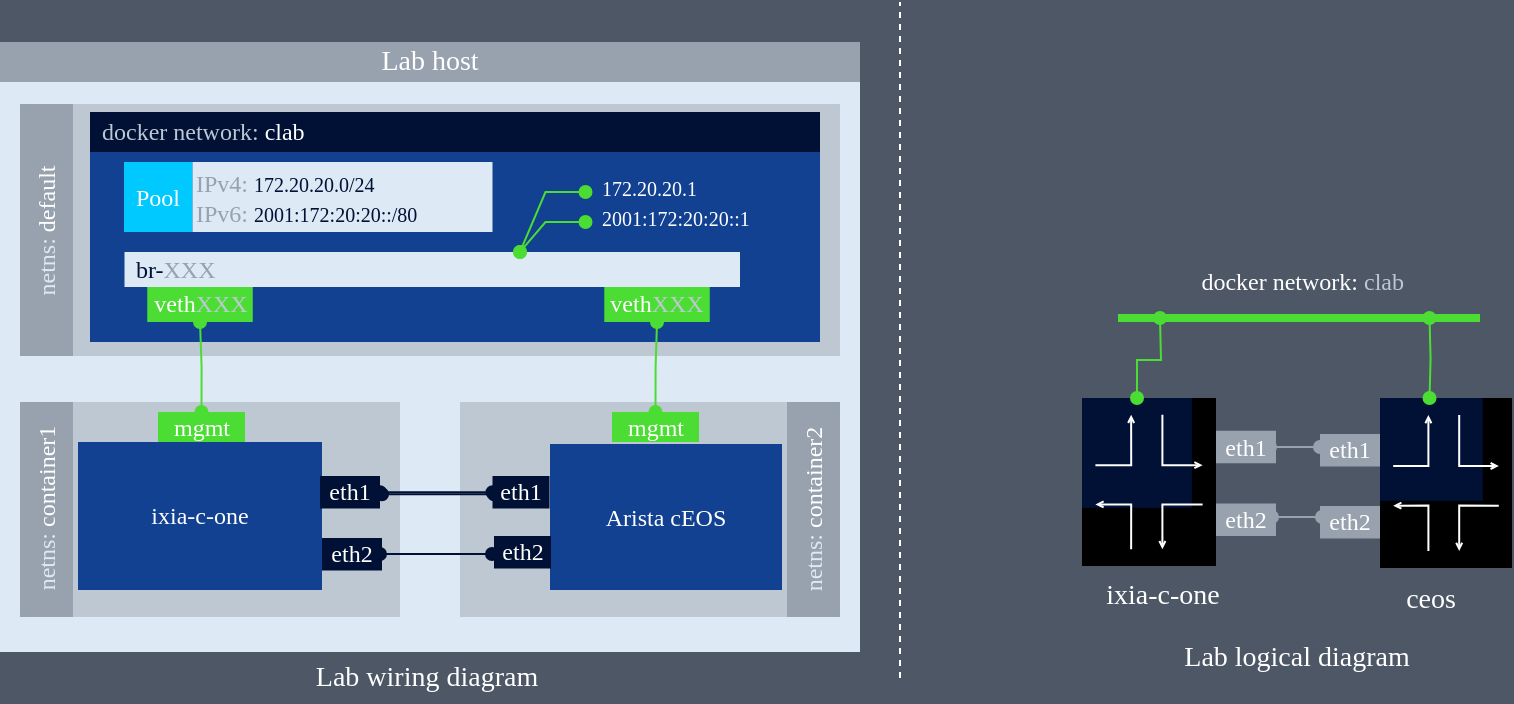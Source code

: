 <mxfile pages="3">
    <diagram id="IwGoDYMSzOG72_LcMlLt" name="[0] lab topo">
        <mxGraphModel dx="1130" dy="589" grid="1" gridSize="1" guides="1" tooltips="1" connect="1" arrows="1" fold="1" page="1" pageScale="1" pageWidth="827" pageHeight="1169" background="#4D5766" math="0" shadow="0">
            <root>
                <mxCell id="0"/>
                <mxCell id="1" parent="0"/>
                <mxCell id="HUSUJuAqTIokaHn7cn6M-1" value="" style="rounded=0;whiteSpace=wrap;html=1;fontSize=12;align=center;fontFamily=Manrope;fontSource=https%3A%2F%2Ffonts.googleapis.com%2Fcss%3Ffamily%3DManrope;fontColor=#FFFFFF;dashed=1;strokeColor=none;fillColor=#DDE9F5;" parent="1" vertex="1">
                    <mxGeometry x="40" y="205" width="430" height="285" as="geometry"/>
                </mxCell>
                <mxCell id="HUSUJuAqTIokaHn7cn6M-2" value="&lt;span style=&quot;font-size: 14px&quot;&gt;Lab host&lt;/span&gt;" style="rounded=0;whiteSpace=wrap;html=1;fontSize=12;align=center;fontFamily=Manrope;fontSource=https%3A%2F%2Ffonts.googleapis.com%2Fcss%3Ffamily%3DManrope;dashed=1;strokeColor=none;fillColor=#98A2AE;fontColor=#FFFFFF;" parent="1" vertex="1">
                    <mxGeometry x="40" y="185" width="430" height="20" as="geometry"/>
                </mxCell>
                <mxCell id="HUSUJuAqTIokaHn7cn6M-3" value="" style="rounded=0;whiteSpace=wrap;html=1;fontSize=12;align=center;strokeColor=none;fontFamily=Manrope;fontSource=https%3A%2F%2Ffonts.googleapis.com%2Fcss%3Ffamily%3DManrope;fontColor=#DDE9F5;fillColor=#BEC8D2;" parent="1" vertex="1">
                    <mxGeometry x="76.5" y="365" width="163.5" height="107.5" as="geometry"/>
                </mxCell>
                <mxCell id="HUSUJuAqTIokaHn7cn6M-4" value="ixia-c-one" style="rounded=0;whiteSpace=wrap;html=1;fontSize=12;align=center;strokeColor=none;fontFamily=Manrope;fontSource=https%3A%2F%2Ffonts.googleapis.com%2Fcss%3Ffamily%3DManrope;fontColor=#FFFFFF;fillColor=#124191;" parent="1" vertex="1">
                    <mxGeometry x="79" y="385" width="122" height="74" as="geometry"/>
                </mxCell>
                <mxCell id="HUSUJuAqTIokaHn7cn6M-5" value="mgmt" style="rounded=0;whiteSpace=wrap;html=1;fontFamily=Manrope;fontSize=12;fontColor=#FFFFFF;align=center;fillColor=#4BDD33;strokeColor=none;" parent="1" vertex="1">
                    <mxGeometry x="119" y="370" width="43.5" height="15" as="geometry"/>
                </mxCell>
                <mxCell id="HUSUJuAqTIokaHn7cn6M-6" value="" style="rounded=0;whiteSpace=wrap;html=1;fontSize=12;align=center;strokeColor=none;fontFamily=Manrope;fontSource=https%3A%2F%2Ffonts.googleapis.com%2Fcss%3Ffamily%3DManrope;fontColor=#FFFFFF;fillColor=#BEC8D2;" parent="1" vertex="1">
                    <mxGeometry x="76.5" y="216" width="383.5" height="126" as="geometry"/>
                </mxCell>
                <mxCell id="HUSUJuAqTIokaHn7cn6M-7" value="&lt;font face=&quot;Fira Code&quot; data-font-src=&quot;https://fonts.googleapis.com/css?family=Fira+Code&quot; style=&quot;font-size: 10px&quot;&gt;&lt;br&gt;&lt;/font&gt;" style="rounded=0;whiteSpace=wrap;html=1;fontSize=12;align=left;strokeColor=none;fontFamily=Manrope;fontSource=https%3A%2F%2Ffonts.googleapis.com%2Fcss%3Ffamily%3DManrope;fontColor=#FFFFFF;spacingLeft=4;fillColor=#124191;verticalAlign=middle;connectable=0;" parent="1" vertex="1">
                    <mxGeometry x="85" y="240" width="365" height="95" as="geometry"/>
                </mxCell>
                <mxCell id="HUSUJuAqTIokaHn7cn6M-8" value="veth&lt;font color=&quot;#bec8d2&quot;&gt;XXX&lt;/font&gt;" style="rounded=0;whiteSpace=wrap;html=1;fontFamily=Manrope;fontSize=12;fontColor=#FFFFFF;align=center;fillColor=#4BDD33;strokeColor=none;" parent="1" vertex="1">
                    <mxGeometry x="113.63" y="307.5" width="52.75" height="17.5" as="geometry"/>
                </mxCell>
                <mxCell id="HUSUJuAqTIokaHn7cn6M-9" style="edgeStyle=orthogonalEdgeStyle;rounded=0;orthogonalLoop=1;jettySize=auto;html=1;exitX=0.5;exitY=0;exitDx=0;exitDy=0;entryX=0.5;entryY=1;entryDx=0;entryDy=0;fontFamily=Manrope;fontSize=12;fontColor=#FFFFFF;endArrow=oval;endFill=1;startArrow=oval;startFill=1;strokeColor=#4BDD33;" parent="1" source="HUSUJuAqTIokaHn7cn6M-5" target="HUSUJuAqTIokaHn7cn6M-8" edge="1">
                    <mxGeometry relative="1" as="geometry"/>
                </mxCell>
                <mxCell id="HUSUJuAqTIokaHn7cn6M-10" value="&lt;font color=&quot;#dde9f5&quot;&gt;netns:&lt;/font&gt;&amp;nbsp;default" style="rounded=0;whiteSpace=wrap;html=1;fontSize=12;align=center;fontFamily=Manrope;fontSource=https%3A%2F%2Ffonts.googleapis.com%2Fcss%3Ffamily%3DManrope;fontColor=#FFFFFF;fillColor=#98A2AE;rotation=0;strokeColor=none;horizontal=0;verticalAlign=middle;" parent="1" vertex="1">
                    <mxGeometry x="50" y="216" width="26.5" height="126" as="geometry"/>
                </mxCell>
                <mxCell id="HUSUJuAqTIokaHn7cn6M-11" value="&lt;font color=&quot;#dde9f5&quot;&gt;netns:&lt;/font&gt;&amp;nbsp;container1" style="rounded=0;whiteSpace=wrap;html=1;fontSize=12;align=center;fontFamily=Manrope;fontSource=https%3A%2F%2Ffonts.googleapis.com%2Fcss%3Ffamily%3DManrope;fontColor=#FFFFFF;fillColor=#98A2AE;rotation=0;strokeColor=none;horizontal=0;verticalAlign=middle;" parent="1" vertex="1">
                    <mxGeometry x="50" y="365" width="26.5" height="107.5" as="geometry"/>
                </mxCell>
                <mxCell id="HUSUJuAqTIokaHn7cn6M-12" value="&lt;font color=&quot;#bec8d2&quot;&gt;docker network:&lt;/font&gt; clab&lt;font face=&quot;Fira Code&quot; data-font-src=&quot;https://fonts.googleapis.com/css?family=Fira+Code&quot; style=&quot;font-size: 10px&quot;&gt;&lt;br&gt;&lt;/font&gt;" style="rounded=0;whiteSpace=wrap;html=1;fontSize=12;align=left;strokeColor=none;fontFamily=Manrope;fontSource=https%3A%2F%2Ffonts.googleapis.com%2Fcss%3Ffamily%3DManrope;fontColor=#FFFFFF;spacingLeft=4;fillColor=#001135;" parent="1" vertex="1">
                    <mxGeometry x="85" y="220" width="365" height="20" as="geometry"/>
                </mxCell>
                <mxCell id="HUSUJuAqTIokaHn7cn6M-13" value="&lt;font&gt;Lab wiring diagram&lt;/font&gt;" style="text;html=1;align=center;verticalAlign=middle;resizable=0;points=[];autosize=1;fontSize=14;fontFamily=Manrope;fontStyle=0;fontColor=#FFFFFF;" parent="1" vertex="1">
                    <mxGeometry x="185" y="490" width="135" height="25" as="geometry"/>
                </mxCell>
                <mxCell id="HUSUJuAqTIokaHn7cn6M-14" value="br-&lt;font color=&quot;#98a2ae&quot;&gt;XXX&lt;/font&gt;" style="rounded=0;whiteSpace=wrap;html=1;fontSize=12;align=left;fontFamily=Manrope;fontSource=https%3A%2F%2Ffonts.googleapis.com%2Fcss%3Ffamily%3DManrope;dashed=1;strokeColor=none;fillColor=#DDE9F5;fontColor=#001135;spacingLeft=4;" parent="1" vertex="1">
                    <mxGeometry x="102.25" y="290" width="307.75" height="17.5" as="geometry"/>
                </mxCell>
                <mxCell id="HUSUJuAqTIokaHn7cn6M-15" value="&lt;font face=&quot;Fira Code&quot; data-font-src=&quot;https://fonts.googleapis.com/css?family=Fira+Code&quot;&gt;Pool&lt;br&gt;&lt;/font&gt;" style="rounded=0;whiteSpace=wrap;html=1;fontSize=12;align=center;strokeColor=none;fontFamily=Manrope;fontSource=https%3A%2F%2Ffonts.googleapis.com%2Fcss%3Ffamily%3DManrope;fontColor=#FFFFFF;spacingLeft=0;verticalAlign=middle;fillColor=#00C9FF;" parent="1" vertex="1">
                    <mxGeometry x="102" y="245" width="34.25" height="35" as="geometry"/>
                </mxCell>
                <mxCell id="HUSUJuAqTIokaHn7cn6M-16" value="&lt;font color=&quot;#98a2ae&quot; style=&quot;font-size: 12px ; line-height: 100%&quot;&gt;IPv4:&lt;/font&gt;&lt;span style=&quot;color: rgb(255 , 255 , 255)&quot;&gt;&amp;nbsp;&lt;/span&gt;&lt;font face=&quot;Fira Code&quot; data-font-src=&quot;https://fonts.googleapis.com/css?family=Fira+Code&quot; style=&quot;font-size: 10px&quot;&gt;172.20.20.0/24&lt;br&gt;&lt;span style=&quot;color: rgb(255 , 255 , 255) ; font-family: &amp;#34;manrope&amp;#34; ; font-size: 12px&quot;&gt;&lt;font color=&quot;#98a2ae&quot;&gt;IPv6:&lt;/font&gt;&amp;nbsp;&lt;/span&gt;&lt;font face=&quot;Fira Code&quot; data-font-src=&quot;https://fonts.googleapis.com/css?family=Fira+Code&quot;&gt;2001:172:20:20::/80&lt;/font&gt;&lt;/font&gt;" style="rounded=0;whiteSpace=wrap;html=1;fontSize=12;align=left;fontFamily=Manrope;fontSource=https%3A%2F%2Ffonts.googleapis.com%2Fcss%3Ffamily%3DManrope;dashed=1;strokeColor=none;fillColor=#DDE9F5;fontColor=#001135;" parent="1" vertex="1">
                    <mxGeometry x="136.25" y="245" width="150" height="35" as="geometry"/>
                </mxCell>
                <mxCell id="HUSUJuAqTIokaHn7cn6M-17" style="rounded=0;orthogonalLoop=1;jettySize=auto;html=1;fontFamily=Manrope;fontSize=12;fontColor=#FFFFFF;endArrow=oval;endFill=1;startArrow=oval;startFill=1;strokeColor=#4BDD33;" parent="1" edge="1">
                    <mxGeometry relative="1" as="geometry">
                        <mxPoint x="332.75" y="260" as="sourcePoint"/>
                        <mxPoint x="300" y="290" as="targetPoint"/>
                        <Array as="points">
                            <mxPoint x="312.75" y="260"/>
                        </Array>
                    </mxGeometry>
                </mxCell>
                <mxCell id="HUSUJuAqTIokaHn7cn6M-18" value="&lt;font face=&quot;Fira Code&quot; data-font-src=&quot;https://fonts.googleapis.com/css?family=Fira+Code&quot; style=&quot;font-size: 10px&quot;&gt;172.20.20.1&lt;/font&gt;" style="text;html=1;align=left;verticalAlign=middle;resizable=0;points=[];autosize=1;fontSize=14;fontFamily=Manrope;fontColor=#FFFFFF;" parent="1" vertex="1">
                    <mxGeometry x="338.75" y="245" width="80" height="25" as="geometry"/>
                </mxCell>
                <mxCell id="HUSUJuAqTIokaHn7cn6M-19" style="rounded=0;orthogonalLoop=1;jettySize=auto;html=1;fontFamily=Manrope;fontSize=12;fontColor=#FFFFFF;endArrow=oval;endFill=1;startArrow=oval;startFill=1;strokeColor=#4BDD33;" parent="1" edge="1">
                    <mxGeometry relative="1" as="geometry">
                        <mxPoint x="332.75" y="275" as="sourcePoint"/>
                        <mxPoint x="300" y="290" as="targetPoint"/>
                        <Array as="points">
                            <mxPoint x="312.75" y="275"/>
                        </Array>
                    </mxGeometry>
                </mxCell>
                <mxCell id="HUSUJuAqTIokaHn7cn6M-20" value="&lt;font face=&quot;Fira Code&quot; data-font-src=&quot;https://fonts.googleapis.com/css?family=Fira+Code&quot; style=&quot;font-size: 10px&quot;&gt;2001:172:20:20::1&lt;/font&gt;" style="text;html=1;align=left;verticalAlign=middle;resizable=0;points=[];autosize=1;fontSize=14;fontFamily=Manrope;fontColor=#FFFFFF;" parent="1" vertex="1">
                    <mxGeometry x="338.75" y="260" width="115" height="25" as="geometry"/>
                </mxCell>
                <mxCell id="HUSUJuAqTIokaHn7cn6M-32" style="rounded=0;orthogonalLoop=1;jettySize=auto;html=1;entryX=0.5;entryY=1;entryDx=0;entryDy=0;startSize=6;endArrow=none;endFill=0;endSize=2;fontFamily=Manrope;fontSize=8;dashed=1;fontSource=https%3A%2F%2Ffonts.googleapis.com%2Fcss%3Ffamily%3DManrope;strokeColor=#FFFFFF;" parent="1" edge="1">
                    <mxGeometry relative="1" as="geometry">
                        <mxPoint x="490" y="503" as="sourcePoint"/>
                        <mxPoint x="490" y="165" as="targetPoint"/>
                    </mxGeometry>
                </mxCell>
                <mxCell id="HUSUJuAqTIokaHn7cn6M-33" value="" style="rounded=0;whiteSpace=wrap;html=1;fontSize=12;align=center;strokeColor=none;fontFamily=Manrope;fontSource=https%3A%2F%2Ffonts.googleapis.com%2Fcss%3Ffamily%3DManrope;fontColor=#DDE9F5;fillColor=#BEC8D2;" parent="1" vertex="1">
                    <mxGeometry x="270" y="365" width="163.5" height="107.5" as="geometry"/>
                </mxCell>
                <mxCell id="HUSUJuAqTIokaHn7cn6M-34" value="Arista cEOS" style="rounded=0;whiteSpace=wrap;html=1;fontSize=12;align=center;strokeColor=none;fontFamily=Manrope;fontSource=https%3A%2F%2Ffonts.googleapis.com%2Fcss%3Ffamily%3DManrope;fontColor=#FFFFFF;fillColor=#124191;" parent="1" vertex="1">
                    <mxGeometry x="315" y="386" width="116" height="73" as="geometry"/>
                </mxCell>
                <mxCell id="HUSUJuAqTIokaHn7cn6M-35" value="mgmt" style="rounded=0;whiteSpace=wrap;html=1;fontFamily=Manrope;fontSize=12;fontColor=#FFFFFF;align=center;fillColor=#4BDD33;strokeColor=none;" parent="1" vertex="1">
                    <mxGeometry x="346" y="370" width="43.5" height="15" as="geometry"/>
                </mxCell>
                <mxCell id="HUSUJuAqTIokaHn7cn6M-36" value="veth&lt;font color=&quot;#bec8d2&quot;&gt;XXX&lt;/font&gt;" style="rounded=0;whiteSpace=wrap;html=1;fontFamily=Manrope;fontSize=12;fontColor=#FFFFFF;align=center;fillColor=#4BDD33;strokeColor=none;" parent="1" vertex="1">
                    <mxGeometry x="342.13" y="307.5" width="52.75" height="17.5" as="geometry"/>
                </mxCell>
                <mxCell id="HUSUJuAqTIokaHn7cn6M-37" style="edgeStyle=orthogonalEdgeStyle;rounded=0;orthogonalLoop=1;jettySize=auto;html=1;exitX=0.5;exitY=0;exitDx=0;exitDy=0;entryX=0.5;entryY=1;entryDx=0;entryDy=0;fontFamily=Manrope;fontSize=12;fontColor=#FFFFFF;endArrow=oval;endFill=1;startArrow=oval;startFill=1;strokeColor=#4BDD33;" parent="1" source="HUSUJuAqTIokaHn7cn6M-35" target="HUSUJuAqTIokaHn7cn6M-36" edge="1">
                    <mxGeometry relative="1" as="geometry"/>
                </mxCell>
                <mxCell id="HUSUJuAqTIokaHn7cn6M-38" value="&lt;font color=&quot;#dde9f5&quot;&gt;netns:&lt;/font&gt;&amp;nbsp;container2" style="rounded=0;whiteSpace=wrap;html=1;fontSize=12;align=center;fontFamily=Manrope;fontSource=https%3A%2F%2Ffonts.googleapis.com%2Fcss%3Ffamily%3DManrope;fontColor=#FFFFFF;fillColor=#98A2AE;rotation=0;strokeColor=none;horizontal=0;verticalAlign=middle;" parent="1" vertex="1">
                    <mxGeometry x="433.5" y="365" width="26.5" height="107.5" as="geometry"/>
                </mxCell>
                <mxCell id="HUSUJuAqTIokaHn7cn6M-41" style="edgeStyle=orthogonalEdgeStyle;rounded=0;orthogonalLoop=1;jettySize=auto;html=1;exitX=1;exitY=0.5;exitDx=0;exitDy=0;entryX=0;entryY=0.5;entryDx=0;entryDy=0;fontFamily=Manrope;fontSize=12;fontColor=#FFFFFF;endArrow=oval;endFill=1;startArrow=oval;startFill=1;strokeColor=#001135;" parent="1" source="HUSUJuAqTIokaHn7cn6M-39" target="HUSUJuAqTIokaHn7cn6M-40" edge="1">
                    <mxGeometry relative="1" as="geometry">
                        <mxPoint x="145" y="379.99" as="sourcePoint"/>
                        <mxPoint x="145.005" y="324.99" as="targetPoint"/>
                    </mxGeometry>
                </mxCell>
                <mxCell id="VdgXj88CpWsTY1agBO2H-5" style="edgeStyle=orthogonalEdgeStyle;rounded=0;orthogonalLoop=1;jettySize=auto;html=1;exitX=1;exitY=0.5;exitDx=0;exitDy=0;entryX=0;entryY=0.5;entryDx=0;entryDy=0;fontFamily=Manrope;fontSize=12;fontColor=#FFFFFF;endArrow=oval;endFill=1;startArrow=oval;startFill=1;strokeColor=#001135;" parent="1" edge="1">
                    <mxGeometry relative="1" as="geometry">
                        <mxPoint x="231" y="411.125" as="sourcePoint"/>
                        <mxPoint x="287" y="411.125" as="targetPoint"/>
                    </mxGeometry>
                </mxCell>
                <mxCell id="VdgXj88CpWsTY1agBO2H-6" style="edgeStyle=orthogonalEdgeStyle;rounded=0;orthogonalLoop=1;jettySize=auto;html=1;exitX=1;exitY=0.5;exitDx=0;exitDy=0;entryX=0;entryY=0.5;entryDx=0;entryDy=0;fontFamily=Manrope;fontSize=12;fontColor=#FFFFFF;endArrow=oval;endFill=1;startArrow=oval;startFill=1;strokeColor=#001135;" parent="1" edge="1">
                    <mxGeometry relative="1" as="geometry">
                        <mxPoint x="230" y="441" as="sourcePoint"/>
                        <mxPoint x="286" y="441" as="targetPoint"/>
                    </mxGeometry>
                </mxCell>
                <mxCell id="-JqEF0M10wmgedpujCg--2" value="" style="group" parent="1" vertex="1" connectable="0">
                    <mxGeometry x="509" y="277.5" width="287" height="236" as="geometry"/>
                </mxCell>
                <mxCell id="-JqEF0M10wmgedpujCg--1" value="" style="group" parent="-JqEF0M10wmgedpujCg--2" vertex="1" connectable="0">
                    <mxGeometry x="72" y="15.5" width="215" height="220.5" as="geometry"/>
                </mxCell>
                <mxCell id="HUSUJuAqTIokaHn7cn6M-21" value="" style="group;fillColor=#000000;" parent="-JqEF0M10wmgedpujCg--1" vertex="1" connectable="0">
                    <mxGeometry y="70" width="67" height="84" as="geometry"/>
                </mxCell>
                <mxCell id="HUSUJuAqTIokaHn7cn6M-22" value="" style="group" parent="HUSUJuAqTIokaHn7cn6M-21" vertex="1" connectable="0">
                    <mxGeometry width="67" height="84" as="geometry"/>
                </mxCell>
                <mxCell id="HUSUJuAqTIokaHn7cn6M-23" value="" style="whiteSpace=wrap;html=1;aspect=fixed;fillColor=#001135;strokeColor=none;connectable=1;allowArrows=1;fontFamily=Manrope;fontSource=https%3A%2F%2Ffonts.googleapis.com%2Fcss%3Ffamily%3DManrope;" parent="HUSUJuAqTIokaHn7cn6M-22" vertex="1">
                    <mxGeometry width="54.963" height="54.963" as="geometry"/>
                </mxCell>
                <mxCell id="HUSUJuAqTIokaHn7cn6M-24" value="" style="endArrow=open;html=1;edgeStyle=orthogonalEdgeStyle;rounded=0;endFill=0;startSize=6;endSize=2;strokeColor=#FFFFFF;fontFamily=Manrope;fontSource=https%3A%2F%2Ffonts.googleapis.com%2Fcss%3Ffamily%3DManrope;" parent="HUSUJuAqTIokaHn7cn6M-22" edge="1">
                    <mxGeometry width="111.667" height="140.0" as="geometry">
                        <mxPoint x="6.7" y="33.6" as="sourcePoint"/>
                        <mxPoint x="24.567" y="8.4" as="targetPoint"/>
                        <Array as="points">
                            <mxPoint x="24.567" y="33.6"/>
                        </Array>
                    </mxGeometry>
                </mxCell>
                <mxCell id="HUSUJuAqTIokaHn7cn6M-25" value="" style="endArrow=open;html=1;edgeStyle=orthogonalEdgeStyle;rounded=0;endFill=0;startSize=6;endSize=2;strokeColor=#FFFFFF;fontFamily=Manrope;fontSource=https%3A%2F%2Ffonts.googleapis.com%2Fcss%3Ffamily%3DManrope;" parent="HUSUJuAqTIokaHn7cn6M-22" edge="1">
                    <mxGeometry width="111.667" height="140.0" as="geometry">
                        <mxPoint x="24.567" y="75.6" as="sourcePoint"/>
                        <mxPoint x="6.7" y="53.2" as="targetPoint"/>
                        <Array as="points">
                            <mxPoint x="24.567" y="53.2"/>
                        </Array>
                    </mxGeometry>
                </mxCell>
                <mxCell id="HUSUJuAqTIokaHn7cn6M-26" value="" style="endArrow=open;html=1;edgeStyle=orthogonalEdgeStyle;rounded=0;endFill=0;startSize=6;endSize=2;strokeColor=#FFFFFF;fontFamily=Manrope;fontSource=https%3A%2F%2Ffonts.googleapis.com%2Fcss%3Ffamily%3DManrope;" parent="HUSUJuAqTIokaHn7cn6M-22" edge="1">
                    <mxGeometry width="111.667" height="140.0" as="geometry">
                        <mxPoint x="40.2" y="8.4" as="sourcePoint"/>
                        <mxPoint x="60.3" y="33.6" as="targetPoint"/>
                        <Array as="points">
                            <mxPoint x="40.2" y="33.6"/>
                        </Array>
                    </mxGeometry>
                </mxCell>
                <mxCell id="HUSUJuAqTIokaHn7cn6M-27" value="" style="endArrow=open;html=1;edgeStyle=orthogonalEdgeStyle;rounded=0;endFill=0;startSize=6;endSize=2;strokeColor=#FFFFFF;fontFamily=Manrope;fontSource=https%3A%2F%2Ffonts.googleapis.com%2Fcss%3Ffamily%3DManrope;" parent="HUSUJuAqTIokaHn7cn6M-22" edge="1">
                    <mxGeometry width="111.667" height="140.0" as="geometry">
                        <mxPoint x="60.3" y="53.2" as="sourcePoint"/>
                        <mxPoint x="40.2" y="75.6" as="targetPoint"/>
                        <Array as="points">
                            <mxPoint x="40.2" y="53.2"/>
                        </Array>
                    </mxGeometry>
                </mxCell>
                <mxCell id="HUSUJuAqTIokaHn7cn6M-28" value="&lt;font&gt;ixia-c-one&lt;/font&gt;" style="text;html=1;align=center;verticalAlign=middle;resizable=0;points=[];autosize=1;fontSize=14;fontFamily=Manrope;fontStyle=0;fontColor=#FFFFFF;" parent="-JqEF0M10wmgedpujCg--1" vertex="1">
                    <mxGeometry x="1" y="158" width="77" height="22" as="geometry"/>
                </mxCell>
                <mxCell id="HUSUJuAqTIokaHn7cn6M-29" value="" style="endArrow=none;html=1;shadow=0;strokeWidth=4;fillColor=#666666;fontFamily=nasa;fontSize=18;fontColor=#FFFFFF;strokeColor=#4BDD33;" parent="-JqEF0M10wmgedpujCg--1" edge="1">
                    <mxGeometry width="50" height="50" relative="1" as="geometry">
                        <mxPoint x="18" y="30" as="sourcePoint"/>
                        <mxPoint x="199" y="30" as="targetPoint"/>
                    </mxGeometry>
                </mxCell>
                <mxCell id="HUSUJuAqTIokaHn7cn6M-30" style="edgeStyle=orthogonalEdgeStyle;rounded=0;orthogonalLoop=1;jettySize=auto;html=1;fontFamily=Manrope;fontSize=12;fontColor=#FFFFFF;endArrow=oval;endFill=1;startArrow=oval;startFill=1;strokeColor=#4BDD33;" parent="-JqEF0M10wmgedpujCg--1" target="HUSUJuAqTIokaHn7cn6M-23" edge="1">
                    <mxGeometry relative="1" as="geometry">
                        <mxPoint x="39" y="30" as="sourcePoint"/>
                        <mxPoint x="38.995" y="58" as="targetPoint"/>
                    </mxGeometry>
                </mxCell>
                <mxCell id="HUSUJuAqTIokaHn7cn6M-31" value="&lt;font&gt;Lab logical diagram&lt;/font&gt;" style="text;html=1;align=center;verticalAlign=middle;resizable=0;points=[];autosize=1;fontSize=14;fontFamily=Manrope;fontStyle=0;fontColor=#FFFFFF;" parent="-JqEF0M10wmgedpujCg--1" vertex="1">
                    <mxGeometry x="40" y="189" width="134" height="22" as="geometry"/>
                </mxCell>
                <mxCell id="HUSUJuAqTIokaHn7cn6M-42" value="" style="group;fillColor=#000000;" parent="-JqEF0M10wmgedpujCg--1" vertex="1" connectable="0">
                    <mxGeometry x="149" y="70" width="66" height="85" as="geometry"/>
                </mxCell>
                <mxCell id="HUSUJuAqTIokaHn7cn6M-43" value="" style="group" parent="HUSUJuAqTIokaHn7cn6M-42" vertex="1" connectable="0">
                    <mxGeometry width="66" height="85" as="geometry"/>
                </mxCell>
                <mxCell id="HUSUJuAqTIokaHn7cn6M-44" value="" style="whiteSpace=wrap;html=1;aspect=fixed;fillColor=#001135;strokeColor=none;connectable=1;allowArrows=1;fontFamily=Manrope;fontSource=https%3A%2F%2Ffonts.googleapis.com%2Fcss%3Ffamily%3DManrope;" parent="HUSUJuAqTIokaHn7cn6M-43" vertex="1">
                    <mxGeometry width="51.395" height="51.395" as="geometry"/>
                </mxCell>
                <mxCell id="HUSUJuAqTIokaHn7cn6M-45" value="" style="endArrow=open;html=1;edgeStyle=orthogonalEdgeStyle;rounded=0;endFill=0;startSize=6;endSize=2;strokeColor=#FFFFFF;fontFamily=Manrope;fontSource=https%3A%2F%2Ffonts.googleapis.com%2Fcss%3Ffamily%3DManrope;" parent="HUSUJuAqTIokaHn7cn6M-43" edge="1">
                    <mxGeometry width="110.0" height="141.667" as="geometry">
                        <mxPoint x="6.6" y="34" as="sourcePoint"/>
                        <mxPoint x="24.2" y="8.5" as="targetPoint"/>
                        <Array as="points">
                            <mxPoint x="24.2" y="34"/>
                        </Array>
                    </mxGeometry>
                </mxCell>
                <mxCell id="HUSUJuAqTIokaHn7cn6M-46" value="" style="endArrow=open;html=1;edgeStyle=orthogonalEdgeStyle;rounded=0;endFill=0;startSize=6;endSize=2;strokeColor=#FFFFFF;fontFamily=Manrope;fontSource=https%3A%2F%2Ffonts.googleapis.com%2Fcss%3Ffamily%3DManrope;" parent="HUSUJuAqTIokaHn7cn6M-43" edge="1">
                    <mxGeometry width="110.0" height="141.667" as="geometry">
                        <mxPoint x="24.2" y="76.5" as="sourcePoint"/>
                        <mxPoint x="6.6" y="53.833" as="targetPoint"/>
                        <Array as="points">
                            <mxPoint x="24.2" y="53.833"/>
                        </Array>
                    </mxGeometry>
                </mxCell>
                <mxCell id="HUSUJuAqTIokaHn7cn6M-47" value="" style="endArrow=open;html=1;edgeStyle=orthogonalEdgeStyle;rounded=0;endFill=0;startSize=6;endSize=2;strokeColor=#FFFFFF;fontFamily=Manrope;fontSource=https%3A%2F%2Ffonts.googleapis.com%2Fcss%3Ffamily%3DManrope;" parent="HUSUJuAqTIokaHn7cn6M-43" edge="1">
                    <mxGeometry width="110.0" height="141.667" as="geometry">
                        <mxPoint x="39.6" y="8.5" as="sourcePoint"/>
                        <mxPoint x="59.4" y="34" as="targetPoint"/>
                        <Array as="points">
                            <mxPoint x="39.6" y="34"/>
                        </Array>
                    </mxGeometry>
                </mxCell>
                <mxCell id="HUSUJuAqTIokaHn7cn6M-48" value="" style="endArrow=open;html=1;edgeStyle=orthogonalEdgeStyle;rounded=0;endFill=0;startSize=6;endSize=2;strokeColor=#FFFFFF;fontFamily=Manrope;fontSource=https%3A%2F%2Ffonts.googleapis.com%2Fcss%3Ffamily%3DManrope;" parent="HUSUJuAqTIokaHn7cn6M-43" edge="1">
                    <mxGeometry width="110.0" height="141.667" as="geometry">
                        <mxPoint x="59.4" y="53.833" as="sourcePoint"/>
                        <mxPoint x="39.6" y="76.5" as="targetPoint"/>
                        <Array as="points">
                            <mxPoint x="39.6" y="53.833"/>
                        </Array>
                    </mxGeometry>
                </mxCell>
                <mxCell id="HUSUJuAqTIokaHn7cn6M-49" value="&lt;font&gt;ceos&lt;/font&gt;" style="text;html=1;align=center;verticalAlign=middle;resizable=0;points=[];autosize=1;fontSize=14;fontFamily=Manrope;fontStyle=0;fontColor=#FFFFFF;" parent="-JqEF0M10wmgedpujCg--1" vertex="1">
                    <mxGeometry x="151.5" y="158" width="45" height="25" as="geometry"/>
                </mxCell>
                <mxCell id="HUSUJuAqTIokaHn7cn6M-50" style="edgeStyle=orthogonalEdgeStyle;rounded=0;orthogonalLoop=1;jettySize=auto;html=1;fontFamily=Manrope;fontSize=12;fontColor=#FFFFFF;endArrow=oval;endFill=1;startArrow=oval;startFill=1;strokeColor=#4BDD33;" parent="-JqEF0M10wmgedpujCg--1" edge="1">
                    <mxGeometry relative="1" as="geometry">
                        <mxPoint x="173.76" y="30" as="sourcePoint"/>
                        <mxPoint x="173.76" y="70" as="targetPoint"/>
                    </mxGeometry>
                </mxCell>
                <mxCell id="VdgXj88CpWsTY1agBO2H-9" style="edgeStyle=orthogonalEdgeStyle;rounded=0;orthogonalLoop=1;jettySize=auto;html=1;fontFamily=Manrope;fontSize=12;fontColor=#FFFFFF;endArrow=oval;endFill=1;startArrow=oval;startFill=1;entryX=1;entryY=0.5;entryDx=0;entryDy=0;exitX=0;exitY=0.5;exitDx=0;exitDy=0;strokeColor=#98A2AE;" parent="-JqEF0M10wmgedpujCg--1" edge="1">
                    <mxGeometry relative="1" as="geometry">
                        <mxPoint x="119" y="94.505" as="sourcePoint"/>
                        <mxPoint x="94" y="94.995" as="targetPoint"/>
                    </mxGeometry>
                </mxCell>
                <mxCell id="VdgXj88CpWsTY1agBO2H-10" style="edgeStyle=orthogonalEdgeStyle;rounded=0;orthogonalLoop=1;jettySize=auto;html=1;fontFamily=Manrope;fontSize=12;fontColor=#FFFFFF;endArrow=oval;endFill=1;startArrow=oval;startFill=1;entryX=1;entryY=0.5;entryDx=0;entryDy=0;exitX=0;exitY=0.5;exitDx=0;exitDy=0;strokeColor=#98A2AE;" parent="-JqEF0M10wmgedpujCg--1" edge="1">
                    <mxGeometry relative="1" as="geometry">
                        <mxPoint x="120" y="129.505" as="sourcePoint"/>
                        <mxPoint x="95" y="129.995" as="targetPoint"/>
                    </mxGeometry>
                </mxCell>
                <mxCell id="HUSUJuAqTIokaHn7cn6M-54" value="&lt;font style=&quot;font-size: 12px&quot;&gt;&lt;font color=&quot;#ffffff&quot;&gt;docker network:&amp;nbsp;&lt;/font&gt;&lt;/font&gt;&lt;span style=&quot;font-size: 12px&quot;&gt;&lt;font color=&quot;#bec8d2&quot;&gt;clab&lt;/font&gt;&lt;/span&gt;" style="text;html=1;align=right;verticalAlign=middle;resizable=0;points=[];autosize=1;fontSize=10;fontFamily=Manrope;fontColor=#001135;" parent="-JqEF0M10wmgedpujCg--1" vertex="1">
                    <mxGeometry x="36" y="3" width="126" height="17" as="geometry"/>
                </mxCell>
                <mxCell id="HUSUJuAqTIokaHn7cn6M-52" value="eth1" style="rounded=0;whiteSpace=wrap;html=1;fontFamily=Manrope;fontSize=12;fontColor=#FFFFFF;align=center;strokeColor=none;rotation=0;horizontal=1;fillColor=#98A2AE;" parent="-JqEF0M10wmgedpujCg--1" vertex="1">
                    <mxGeometry x="67" y="86.38" width="30" height="16.25" as="geometry"/>
                </mxCell>
                <mxCell id="VdgXj88CpWsTY1agBO2H-8" value="eth2" style="rounded=0;whiteSpace=wrap;html=1;fontFamily=Manrope;fontSize=12;fontColor=#FFFFFF;align=center;strokeColor=none;rotation=0;horizontal=1;fillColor=#98A2AE;" parent="-JqEF0M10wmgedpujCg--1" vertex="1">
                    <mxGeometry x="67" y="122.75" width="30" height="16.25" as="geometry"/>
                </mxCell>
                <mxCell id="VdgXj88CpWsTY1agBO2H-11" value="eth2" style="rounded=0;whiteSpace=wrap;html=1;fontFamily=Manrope;fontSize=12;fontColor=#FFFFFF;align=center;strokeColor=none;rotation=0;horizontal=1;fillColor=#98A2AE;" parent="-JqEF0M10wmgedpujCg--1" vertex="1">
                    <mxGeometry x="119" y="124" width="30" height="16.25" as="geometry"/>
                </mxCell>
                <mxCell id="HUSUJuAqTIokaHn7cn6M-53" value="eth1" style="rounded=0;whiteSpace=wrap;html=1;fontFamily=Manrope;fontSize=12;fontColor=#FFFFFF;align=center;strokeColor=none;rotation=0;horizontal=1;fillColor=#98A2AE;" parent="-JqEF0M10wmgedpujCg--1" vertex="1">
                    <mxGeometry x="119" y="88" width="30" height="16.25" as="geometry"/>
                </mxCell>
                <mxCell id="VdgXj88CpWsTY1agBO2H-4" value="eth2" style="rounded=0;whiteSpace=wrap;html=1;fontFamily=Manrope;fontSize=12;fontColor=#FFFFFF;align=center;strokeColor=none;rotation=0;horizontal=1;fillColor=#001135;" parent="1" vertex="1">
                    <mxGeometry x="287" y="432" width="28.5" height="16.25" as="geometry"/>
                </mxCell>
                <mxCell id="HUSUJuAqTIokaHn7cn6M-40" value="eth1" style="rounded=0;whiteSpace=wrap;html=1;fontFamily=Manrope;fontSize=12;fontColor=#FFFFFF;align=center;strokeColor=none;rotation=0;horizontal=1;fillColor=#001135;" parent="1" vertex="1">
                    <mxGeometry x="286.25" y="402" width="28.5" height="16.25" as="geometry"/>
                </mxCell>
                <mxCell id="VdgXj88CpWsTY1agBO2H-3" value="eth2" style="rounded=0;whiteSpace=wrap;html=1;fontFamily=Manrope;fontSize=12;fontColor=#FFFFFF;align=center;strokeColor=none;rotation=0;horizontal=1;fillColor=#001135;" parent="1" vertex="1">
                    <mxGeometry x="201" y="433" width="30" height="16.25" as="geometry"/>
                </mxCell>
                <mxCell id="HUSUJuAqTIokaHn7cn6M-39" value="eth1" style="rounded=0;whiteSpace=wrap;html=1;fontFamily=Manrope;fontSize=12;fontColor=#FFFFFF;align=center;strokeColor=none;rotation=0;horizontal=1;fillColor=#001135;" parent="1" vertex="1">
                    <mxGeometry x="200" y="402" width="30" height="16.25" as="geometry"/>
                </mxCell>
            </root>
        </mxGraphModel>
    </diagram>
    <diagram name="[1] l3-forwarding" id="VE4x6YazyZ2CrUnz0_BO">
        <mxGraphModel dx="1130" dy="589" grid="1" gridSize="1" guides="1" tooltips="1" connect="1" arrows="1" fold="1" page="1" pageScale="1" pageWidth="827" pageHeight="1169" background="#4D5766" math="0" shadow="0">
            <root>
                <mxCell id="YSi4LTzmmD1kewjckfzm-0"/>
                <mxCell id="YSi4LTzmmD1kewjckfzm-1" parent="YSi4LTzmmD1kewjckfzm-0"/>
                <mxCell id="_ZjZlvdOe3W0lZG1KsHF-0" value="" style="rounded=0;whiteSpace=wrap;html=1;fontSize=12;align=center;strokeColor=none;fontFamily=Manrope;fontSource=https%3A%2F%2Ffonts.googleapis.com%2Fcss%3Ffamily%3DManrope;fontColor=#DDE9F5;fillColor=#808080;" parent="YSi4LTzmmD1kewjckfzm-1" vertex="1">
                    <mxGeometry x="134" y="314" width="488" height="124" as="geometry"/>
                </mxCell>
                <mxCell id="YSi4LTzmmD1kewjckfzm-29" value="&lt;font&gt;ixia-c-one&lt;/font&gt;" style="text;html=1;align=center;verticalAlign=middle;resizable=0;points=[];autosize=1;fontSize=14;fontFamily=Manrope;fontStyle=0;fontColor=#FFFFFF;" parent="YSi4LTzmmD1kewjckfzm-1" vertex="1">
                    <mxGeometry x="170" y="404" width="77" height="22" as="geometry"/>
                </mxCell>
                <mxCell id="YSi4LTzmmD1kewjckfzm-54" value="eth2" style="rounded=0;whiteSpace=wrap;html=1;fontFamily=Manrope;fontSize=12;fontColor=#FFFFFF;align=center;strokeColor=none;rotation=0;horizontal=1;fillColor=#98A2AE;" parent="YSi4LTzmmD1kewjckfzm-1" vertex="1">
                    <mxGeometry x="328" y="369" width="30" height="16.25" as="geometry"/>
                </mxCell>
                <mxCell id="_ZjZlvdOe3W0lZG1KsHF-4" value="&lt;div style=&quot;font-size: 8px&quot;&gt;&lt;span style=&quot;color: rgb(255 , 255 , 255) ; font-size: 8px&quot;&gt;.1&lt;/span&gt;&lt;/div&gt;&lt;div style=&quot;font-size: 8px&quot;&gt;&lt;br style=&quot;font-size: 8px&quot;&gt;&lt;/div&gt;" style="text;html=1;align=center;verticalAlign=middle;resizable=0;points=[];autosize=1;fontSize=8;fontFamily=Fira Code;fontColor=#001135;fontSource=https%3A%2F%2Ffonts.googleapis.com%2Fcss%3Ffamily%3DFira%2BCode;connectable=0;rotation=0;opacity=60;" parent="YSi4LTzmmD1kewjckfzm-1" vertex="1">
                    <mxGeometry x="338" y="386" width="21" height="25" as="geometry"/>
                </mxCell>
                <mxCell id="_ZjZlvdOe3W0lZG1KsHF-2" value="&lt;div&gt;&lt;font color=&quot;#ffffff&quot; style=&quot;font-size: 11px&quot;&gt;ip route 20.20.20.0/24 2.2.2.2&lt;/font&gt;&lt;/div&gt;" style="text;html=1;align=center;verticalAlign=middle;resizable=0;points=[];autosize=1;fontSize=10;fontFamily=Fira Code;fontColor=#001135;fontSource=https%3A%2F%2Ffonts.googleapis.com%2Fcss%3Ffamily%3DFira%2BCode;connectable=0;rotation=0;opacity=60;" parent="YSi4LTzmmD1kewjckfzm-1" vertex="1">
                    <mxGeometry x="407" y="350" width="209" height="17" as="geometry"/>
                </mxCell>
                <mxCell id="sfgO2Z7Oh5JSFZPV_7mL-1" value="&lt;div style=&quot;font-size: 10px&quot;&gt;&lt;font color=&quot;#ffffff&quot;&gt;2.2.2.0/24&lt;/font&gt;&lt;/div&gt;" style="text;html=1;align=center;verticalAlign=middle;resizable=0;points=[];autosize=1;fontSize=10;fontFamily=Fira Code;fontColor=#001135;fontSource=https://fonts.googleapis.com/css?family=Fira+Code;connectable=0;rotation=0;opacity=60;" parent="YSi4LTzmmD1kewjckfzm-1" vertex="1">
                    <mxGeometry x="260" y="387" width="71" height="17" as="geometry"/>
                </mxCell>
                <mxCell id="sfgO2Z7Oh5JSFZPV_7mL-3" value="" style="group" parent="YSi4LTzmmD1kewjckfzm-1" vertex="1" connectable="0">
                    <mxGeometry x="180" y="337" width="50" height="50" as="geometry"/>
                </mxCell>
                <mxCell id="sfgO2Z7Oh5JSFZPV_7mL-4" value="" style="whiteSpace=wrap;html=1;aspect=fixed;fillColor=#001135;strokeColor=none;connectable=1;allowArrows=1;fontFamily=Manrope;fontSource=https%3A%2F%2Ffonts.googleapis.com%2Fcss%3Ffamily%3DManrope;" parent="sfgO2Z7Oh5JSFZPV_7mL-3" vertex="1">
                    <mxGeometry width="50" height="50" as="geometry"/>
                </mxCell>
                <mxCell id="sfgO2Z7Oh5JSFZPV_7mL-5" value="" style="endArrow=open;html=1;edgeStyle=orthogonalEdgeStyle;rounded=0;endFill=0;startSize=6;endSize=2;strokeColor=#FFFFFF;fontFamily=Manrope;fontSource=https%3A%2F%2Ffonts.googleapis.com%2Fcss%3Ffamily%3DManrope;" parent="sfgO2Z7Oh5JSFZPV_7mL-3" edge="1">
                    <mxGeometry width="83.333" height="83.333" as="geometry">
                        <mxPoint x="5" y="20" as="sourcePoint"/>
                        <mxPoint x="18.333" y="5" as="targetPoint"/>
                        <Array as="points">
                            <mxPoint x="18.333" y="20"/>
                        </Array>
                    </mxGeometry>
                </mxCell>
                <mxCell id="sfgO2Z7Oh5JSFZPV_7mL-6" value="" style="endArrow=open;html=1;edgeStyle=orthogonalEdgeStyle;rounded=0;endFill=0;startSize=6;endSize=2;strokeColor=#FFFFFF;fontFamily=Manrope;fontSource=https%3A%2F%2Ffonts.googleapis.com%2Fcss%3Ffamily%3DManrope;" parent="sfgO2Z7Oh5JSFZPV_7mL-3" edge="1">
                    <mxGeometry width="83.333" height="83.333" as="geometry">
                        <mxPoint x="18.333" y="45" as="sourcePoint"/>
                        <mxPoint x="5" y="31.667" as="targetPoint"/>
                        <Array as="points">
                            <mxPoint x="18.333" y="31.667"/>
                        </Array>
                    </mxGeometry>
                </mxCell>
                <mxCell id="sfgO2Z7Oh5JSFZPV_7mL-7" value="" style="endArrow=open;html=1;edgeStyle=orthogonalEdgeStyle;rounded=0;endFill=0;startSize=6;endSize=2;strokeColor=#FFFFFF;fontFamily=Manrope;fontSource=https%3A%2F%2Ffonts.googleapis.com%2Fcss%3Ffamily%3DManrope;" parent="sfgO2Z7Oh5JSFZPV_7mL-3" edge="1">
                    <mxGeometry width="83.333" height="83.333" as="geometry">
                        <mxPoint x="30" y="5" as="sourcePoint"/>
                        <mxPoint x="45" y="20" as="targetPoint"/>
                        <Array as="points">
                            <mxPoint x="30" y="20"/>
                        </Array>
                    </mxGeometry>
                </mxCell>
                <mxCell id="sfgO2Z7Oh5JSFZPV_7mL-8" value="" style="endArrow=open;html=1;edgeStyle=orthogonalEdgeStyle;rounded=0;endFill=0;startSize=6;endSize=2;strokeColor=#FFFFFF;fontFamily=Manrope;fontSource=https%3A%2F%2Ffonts.googleapis.com%2Fcss%3Ffamily%3DManrope;" parent="sfgO2Z7Oh5JSFZPV_7mL-3" edge="1">
                    <mxGeometry width="83.333" height="83.333" as="geometry">
                        <mxPoint x="45" y="31.667" as="sourcePoint"/>
                        <mxPoint x="30" y="45" as="targetPoint"/>
                        <Array as="points">
                            <mxPoint x="30" y="31.667"/>
                        </Array>
                    </mxGeometry>
                </mxCell>
                <mxCell id="sfgO2Z7Oh5JSFZPV_7mL-9" value="&lt;div style=&quot;font-size: 8px&quot;&gt;&lt;span style=&quot;color: rgb(255 , 255 , 255) ; font-size: 8px&quot;&gt;.1&lt;/span&gt;&lt;/div&gt;&lt;div style=&quot;font-size: 8px&quot;&gt;&lt;br style=&quot;font-size: 8px&quot;&gt;&lt;/div&gt;" style="text;html=1;align=center;verticalAlign=middle;resizable=0;points=[];autosize=1;fontSize=8;fontFamily=Fira Code;fontColor=#001135;fontSource=https%3A%2F%2Ffonts.googleapis.com%2Fcss%3Ffamily%3DFira%2BCode;connectable=0;rotation=0;opacity=60;" parent="YSi4LTzmmD1kewjckfzm-1" vertex="1">
                    <mxGeometry x="223" y="322" width="21" height="25" as="geometry"/>
                </mxCell>
                <mxCell id="sfgO2Z7Oh5JSFZPV_7mL-11" value="eth1" style="rounded=0;whiteSpace=wrap;html=1;fontFamily=Manrope;fontSize=12;fontColor=#FFFFFF;align=center;strokeColor=none;rotation=0;horizontal=1;fillColor=#98A2AE;" parent="YSi4LTzmmD1kewjckfzm-1" vertex="1">
                    <mxGeometry x="230" y="339" width="30" height="16.25" as="geometry"/>
                </mxCell>
                <mxCell id="sfgO2Z7Oh5JSFZPV_7mL-13" value="eth1" style="rounded=0;whiteSpace=wrap;html=1;fontFamily=Manrope;fontSize=12;fontColor=#FFFFFF;align=center;strokeColor=none;rotation=0;horizontal=1;fillColor=#98A2AE;" parent="YSi4LTzmmD1kewjckfzm-1" vertex="1">
                    <mxGeometry x="329" y="338" width="30" height="16.25" as="geometry"/>
                </mxCell>
                <mxCell id="sfgO2Z7Oh5JSFZPV_7mL-17" value="&lt;div style=&quot;font-size: 8px&quot;&gt;&lt;span style=&quot;color: rgb(255 , 255 , 255) ; font-size: 8px&quot;&gt;.2&lt;/span&gt;&lt;/div&gt;&lt;div style=&quot;font-size: 8px&quot;&gt;&lt;br style=&quot;font-size: 8px&quot;&gt;&lt;/div&gt;" style="text;html=1;align=center;verticalAlign=middle;resizable=0;points=[];autosize=1;fontSize=8;fontFamily=Fira Code;fontColor=#001135;fontSource=https%3A%2F%2Ffonts.googleapis.com%2Fcss%3Ffamily%3DFira%2BCode;connectable=0;rotation=0;opacity=60;" parent="YSi4LTzmmD1kewjckfzm-1" vertex="1">
                    <mxGeometry x="338" y="322" width="21" height="25" as="geometry"/>
                </mxCell>
                <mxCell id="sfgO2Z7Oh5JSFZPV_7mL-19" value="&lt;div style=&quot;font-size: 10px&quot;&gt;&lt;font color=&quot;#ffffff&quot;&gt;1.1.1.0/24&lt;/font&gt;&lt;/div&gt;" style="text;html=1;align=center;verticalAlign=middle;resizable=0;points=[];autosize=1;fontSize=10;fontFamily=Fira Code;fontColor=#001135;fontSource=https://fonts.googleapis.com/css?family=Fira+Code;connectable=0;rotation=0;opacity=60;" parent="YSi4LTzmmD1kewjckfzm-1" vertex="1">
                    <mxGeometry x="256" y="317" width="71" height="17" as="geometry"/>
                </mxCell>
                <mxCell id="sfgO2Z7Oh5JSFZPV_7mL-22" value="&lt;font&gt;ceos&lt;/font&gt;" style="text;html=1;align=center;verticalAlign=middle;resizable=0;points=[];autosize=1;fontSize=14;fontFamily=Manrope;fontStyle=0;fontColor=#FFFFFF;" parent="YSi4LTzmmD1kewjckfzm-1" vertex="1">
                    <mxGeometry x="366" y="404" width="42" height="22" as="geometry"/>
                </mxCell>
                <mxCell id="sfgO2Z7Oh5JSFZPV_7mL-23" value="" style="endArrow=none;html=1;rounded=0;strokeColor=#CCCCCC;entryX=1;entryY=0.369;entryDx=0;entryDy=0;entryPerimeter=0;" parent="YSi4LTzmmD1kewjckfzm-1" target="sfgO2Z7Oh5JSFZPV_7mL-11" edge="1">
                    <mxGeometry width="50" height="50" relative="1" as="geometry">
                        <mxPoint x="329" y="345" as="sourcePoint"/>
                        <mxPoint x="265" y="345" as="targetPoint"/>
                    </mxGeometry>
                </mxCell>
                <mxCell id="sfgO2Z7Oh5JSFZPV_7mL-24" value="" style="endArrow=none;html=1;rounded=0;strokeColor=#E6E6E6;exitX=1;exitY=0.5;exitDx=0;exitDy=0;entryX=0.067;entryY=0.5;entryDx=0;entryDy=0;entryPerimeter=0;" parent="YSi4LTzmmD1kewjckfzm-1" source="YSi4LTzmmD1kewjckfzm-53" target="YSi4LTzmmD1kewjckfzm-54" edge="1">
                    <mxGeometry width="50" height="50" relative="1" as="geometry">
                        <mxPoint x="264" y="403" as="sourcePoint"/>
                        <mxPoint x="328" y="402" as="targetPoint"/>
                    </mxGeometry>
                </mxCell>
                <mxCell id="sfgO2Z7Oh5JSFZPV_7mL-10" value="&lt;div style=&quot;font-size: 8px&quot;&gt;&lt;span style=&quot;color: rgb(255 , 255 , 255) ; font-size: 8px&quot;&gt;.2&lt;/span&gt;&lt;/div&gt;&lt;div style=&quot;font-size: 8px&quot;&gt;&lt;br style=&quot;font-size: 8px&quot;&gt;&lt;/div&gt;" style="text;html=1;align=center;verticalAlign=middle;resizable=0;points=[];autosize=1;fontSize=8;fontFamily=Fira Code;fontColor=#001135;fontSource=https://fonts.googleapis.com/css?family=Fira+Code;connectable=0;rotation=0;opacity=60;" parent="YSi4LTzmmD1kewjckfzm-1" vertex="1">
                    <mxGeometry x="223" y="387" width="21" height="25" as="geometry"/>
                </mxCell>
                <mxCell id="YSi4LTzmmD1kewjckfzm-53" value="eth2" style="rounded=0;whiteSpace=wrap;html=1;fontFamily=Manrope;fontSize=12;fontColor=#FFFFFF;align=center;strokeColor=none;rotation=0;horizontal=1;fillColor=#98A2AE;" parent="YSi4LTzmmD1kewjckfzm-1" vertex="1">
                    <mxGeometry x="231" y="369" width="30" height="16.25" as="geometry"/>
                </mxCell>
                <mxCell id="TQzU1RH7HZtQf16Y2Zt8-0" value="" style="group" parent="YSi4LTzmmD1kewjckfzm-1" vertex="1" connectable="0">
                    <mxGeometry x="359" y="336" width="50" height="50" as="geometry"/>
                </mxCell>
                <mxCell id="TQzU1RH7HZtQf16Y2Zt8-1" value="" style="whiteSpace=wrap;html=1;aspect=fixed;fillColor=#001135;strokeColor=none;connectable=1;allowArrows=1;fontFamily=Manrope;fontSource=https%3A%2F%2Ffonts.googleapis.com%2Fcss%3Ffamily%3DManrope;" parent="TQzU1RH7HZtQf16Y2Zt8-0" vertex="1">
                    <mxGeometry width="50" height="50" as="geometry"/>
                </mxCell>
                <mxCell id="TQzU1RH7HZtQf16Y2Zt8-2" value="" style="endArrow=open;html=1;edgeStyle=orthogonalEdgeStyle;rounded=0;endFill=0;startSize=6;endSize=2;strokeColor=#FFFFFF;fontFamily=Manrope;fontSource=https%3A%2F%2Ffonts.googleapis.com%2Fcss%3Ffamily%3DManrope;" parent="TQzU1RH7HZtQf16Y2Zt8-0" edge="1">
                    <mxGeometry width="83.333" height="83.333" as="geometry">
                        <mxPoint x="5" y="20" as="sourcePoint"/>
                        <mxPoint x="18.333" y="5" as="targetPoint"/>
                        <Array as="points">
                            <mxPoint x="18.333" y="20"/>
                        </Array>
                    </mxGeometry>
                </mxCell>
                <mxCell id="TQzU1RH7HZtQf16Y2Zt8-3" value="" style="endArrow=open;html=1;edgeStyle=orthogonalEdgeStyle;rounded=0;endFill=0;startSize=6;endSize=2;strokeColor=#FFFFFF;fontFamily=Manrope;fontSource=https%3A%2F%2Ffonts.googleapis.com%2Fcss%3Ffamily%3DManrope;" parent="TQzU1RH7HZtQf16Y2Zt8-0" edge="1">
                    <mxGeometry width="83.333" height="83.333" as="geometry">
                        <mxPoint x="18.333" y="45" as="sourcePoint"/>
                        <mxPoint x="5" y="31.667" as="targetPoint"/>
                        <Array as="points">
                            <mxPoint x="18.333" y="31.667"/>
                        </Array>
                    </mxGeometry>
                </mxCell>
                <mxCell id="TQzU1RH7HZtQf16Y2Zt8-4" value="" style="endArrow=open;html=1;edgeStyle=orthogonalEdgeStyle;rounded=0;endFill=0;startSize=6;endSize=2;strokeColor=#FFFFFF;fontFamily=Manrope;fontSource=https%3A%2F%2Ffonts.googleapis.com%2Fcss%3Ffamily%3DManrope;" parent="TQzU1RH7HZtQf16Y2Zt8-0" edge="1">
                    <mxGeometry width="83.333" height="83.333" as="geometry">
                        <mxPoint x="30" y="5" as="sourcePoint"/>
                        <mxPoint x="45" y="20" as="targetPoint"/>
                        <Array as="points">
                            <mxPoint x="30" y="20"/>
                        </Array>
                    </mxGeometry>
                </mxCell>
                <mxCell id="TQzU1RH7HZtQf16Y2Zt8-5" value="" style="endArrow=open;html=1;edgeStyle=orthogonalEdgeStyle;rounded=0;endFill=0;startSize=6;endSize=2;strokeColor=#FFFFFF;fontFamily=Manrope;fontSource=https%3A%2F%2Ffonts.googleapis.com%2Fcss%3Ffamily%3DManrope;" parent="TQzU1RH7HZtQf16Y2Zt8-0" edge="1">
                    <mxGeometry width="83.333" height="83.333" as="geometry">
                        <mxPoint x="45" y="31.667" as="sourcePoint"/>
                        <mxPoint x="30" y="45" as="targetPoint"/>
                        <Array as="points">
                            <mxPoint x="30" y="31.667"/>
                        </Array>
                    </mxGeometry>
                </mxCell>
            </root>
        </mxGraphModel>
    </diagram>
    <diagram name="[2] logical diag" id="oHcLO_vobeFlvJsSmUtx">
        <mxGraphModel dx="1130" dy="790" grid="1" gridSize="1" guides="1" tooltips="1" connect="1" arrows="1" fold="1" page="1" pageScale="1" pageWidth="827" pageHeight="1169" background="#4D5766" math="0" shadow="0">
            <root>
                <mxCell id="QPKaycNebbKWMfYFO0GW-0"/>
                <mxCell id="QPKaycNebbKWMfYFO0GW-1" parent="QPKaycNebbKWMfYFO0GW-0"/>
                <mxCell id="E60OIGXISBtPvGabhRTk-0" value="" style="group" parent="QPKaycNebbKWMfYFO0GW-1" vertex="1" connectable="0">
                    <mxGeometry x="135" y="301" width="287" height="236" as="geometry"/>
                </mxCell>
                <mxCell id="E60OIGXISBtPvGabhRTk-2" value="" style="group" parent="E60OIGXISBtPvGabhRTk-0" vertex="1" connectable="0">
                    <mxGeometry x="72" y="15.5" width="215" height="220.5" as="geometry"/>
                </mxCell>
                <mxCell id="E60OIGXISBtPvGabhRTk-3" value="" style="group;fillColor=#000000;" parent="E60OIGXISBtPvGabhRTk-2" vertex="1" connectable="0">
                    <mxGeometry y="67" width="67" height="84" as="geometry"/>
                </mxCell>
                <mxCell id="E60OIGXISBtPvGabhRTk-4" value="" style="group" parent="E60OIGXISBtPvGabhRTk-3" vertex="1" connectable="0">
                    <mxGeometry width="67" height="84" as="geometry"/>
                </mxCell>
                <mxCell id="E60OIGXISBtPvGabhRTk-5" value="" style="whiteSpace=wrap;html=1;aspect=fixed;fillColor=#001135;strokeColor=none;connectable=1;allowArrows=1;fontFamily=Manrope;fontSource=https://fonts.googleapis.com/css?family=Manrope;" parent="E60OIGXISBtPvGabhRTk-4" vertex="1">
                    <mxGeometry width="54.963" height="54.963" as="geometry"/>
                </mxCell>
                <mxCell id="E60OIGXISBtPvGabhRTk-6" value="" style="endArrow=open;html=1;edgeStyle=orthogonalEdgeStyle;rounded=0;endFill=0;startSize=6;endSize=2;strokeColor=#FFFFFF;fontFamily=Manrope;fontSource=https://fonts.googleapis.com/css?family=Manrope;" parent="E60OIGXISBtPvGabhRTk-4" edge="1">
                    <mxGeometry width="111.667" height="140.0" as="geometry">
                        <mxPoint x="6.7" y="33.6" as="sourcePoint"/>
                        <mxPoint x="24.567" y="8.4" as="targetPoint"/>
                        <Array as="points">
                            <mxPoint x="24.567" y="33.6"/>
                        </Array>
                    </mxGeometry>
                </mxCell>
                <mxCell id="E60OIGXISBtPvGabhRTk-7" value="" style="endArrow=open;html=1;edgeStyle=orthogonalEdgeStyle;rounded=0;endFill=0;startSize=6;endSize=2;strokeColor=#FFFFFF;fontFamily=Manrope;fontSource=https://fonts.googleapis.com/css?family=Manrope;" parent="E60OIGXISBtPvGabhRTk-4" edge="1">
                    <mxGeometry width="111.667" height="140.0" as="geometry">
                        <mxPoint x="24.567" y="75.6" as="sourcePoint"/>
                        <mxPoint x="6.7" y="53.2" as="targetPoint"/>
                        <Array as="points">
                            <mxPoint x="24.567" y="53.2"/>
                        </Array>
                    </mxGeometry>
                </mxCell>
                <mxCell id="E60OIGXISBtPvGabhRTk-8" value="" style="endArrow=open;html=1;edgeStyle=orthogonalEdgeStyle;rounded=0;endFill=0;startSize=6;endSize=2;strokeColor=#FFFFFF;fontFamily=Manrope;fontSource=https://fonts.googleapis.com/css?family=Manrope;" parent="E60OIGXISBtPvGabhRTk-4" edge="1">
                    <mxGeometry width="111.667" height="140.0" as="geometry">
                        <mxPoint x="40.2" y="8.4" as="sourcePoint"/>
                        <mxPoint x="60.3" y="33.6" as="targetPoint"/>
                        <Array as="points">
                            <mxPoint x="40.2" y="33.6"/>
                        </Array>
                    </mxGeometry>
                </mxCell>
                <mxCell id="E60OIGXISBtPvGabhRTk-9" value="" style="endArrow=open;html=1;edgeStyle=orthogonalEdgeStyle;rounded=0;endFill=0;startSize=6;endSize=2;strokeColor=#FFFFFF;fontFamily=Manrope;fontSource=https://fonts.googleapis.com/css?family=Manrope;" parent="E60OIGXISBtPvGabhRTk-4" edge="1">
                    <mxGeometry width="111.667" height="140.0" as="geometry">
                        <mxPoint x="60.3" y="53.2" as="sourcePoint"/>
                        <mxPoint x="40.2" y="75.6" as="targetPoint"/>
                        <Array as="points">
                            <mxPoint x="40.2" y="53.2"/>
                        </Array>
                    </mxGeometry>
                </mxCell>
                <mxCell id="E60OIGXISBtPvGabhRTk-10" value="&lt;font&gt;ixia-c-one&lt;/font&gt;" style="text;html=1;align=center;verticalAlign=middle;resizable=0;points=[];autosize=1;fontSize=14;fontFamily=Manrope;fontStyle=0;fontColor=#FFFFFF;" parent="E60OIGXISBtPvGabhRTk-2" vertex="1">
                    <mxGeometry x="1" y="155" width="77" height="22" as="geometry"/>
                </mxCell>
                <mxCell id="E60OIGXISBtPvGabhRTk-11" value="" style="endArrow=none;html=1;shadow=0;strokeWidth=4;fillColor=#666666;fontFamily=nasa;fontSize=18;fontColor=#FFFFFF;strokeColor=#4BDD33;" parent="E60OIGXISBtPvGabhRTk-2" edge="1">
                    <mxGeometry width="50" height="50" relative="1" as="geometry">
                        <mxPoint x="18" y="27" as="sourcePoint"/>
                        <mxPoint x="199" y="27" as="targetPoint"/>
                    </mxGeometry>
                </mxCell>
                <mxCell id="E60OIGXISBtPvGabhRTk-12" style="edgeStyle=orthogonalEdgeStyle;rounded=0;orthogonalLoop=1;jettySize=auto;html=1;fontFamily=Manrope;fontSize=12;fontColor=#FFFFFF;endArrow=oval;endFill=1;startArrow=oval;startFill=1;strokeColor=#4BDD33;" parent="E60OIGXISBtPvGabhRTk-2" target="E60OIGXISBtPvGabhRTk-5" edge="1">
                    <mxGeometry relative="1" as="geometry">
                        <mxPoint x="39" y="27" as="sourcePoint"/>
                        <mxPoint x="38.995" y="55" as="targetPoint"/>
                    </mxGeometry>
                </mxCell>
                <mxCell id="E60OIGXISBtPvGabhRTk-13" value="&lt;font&gt;Lab logical diagram&lt;/font&gt;" style="text;html=1;align=center;verticalAlign=middle;resizable=0;points=[];autosize=1;fontSize=14;fontFamily=Manrope;fontStyle=0;fontColor=#FFFFFF;" parent="E60OIGXISBtPvGabhRTk-2" vertex="1">
                    <mxGeometry x="44" y="186.5" width="134" height="22" as="geometry"/>
                </mxCell>
                <mxCell id="E60OIGXISBtPvGabhRTk-14" value="" style="group;fillColor=#000000;" parent="E60OIGXISBtPvGabhRTk-2" vertex="1" connectable="0">
                    <mxGeometry x="149" y="67" width="66" height="85" as="geometry"/>
                </mxCell>
                <mxCell id="E60OIGXISBtPvGabhRTk-15" value="" style="group" parent="E60OIGXISBtPvGabhRTk-14" vertex="1" connectable="0">
                    <mxGeometry width="66" height="85" as="geometry"/>
                </mxCell>
                <mxCell id="E60OIGXISBtPvGabhRTk-16" value="" style="whiteSpace=wrap;html=1;aspect=fixed;fillColor=#001135;strokeColor=none;connectable=1;allowArrows=1;fontFamily=Manrope;fontSource=https://fonts.googleapis.com/css?family=Manrope;" parent="E60OIGXISBtPvGabhRTk-15" vertex="1">
                    <mxGeometry width="51.395" height="51.395" as="geometry"/>
                </mxCell>
                <mxCell id="E60OIGXISBtPvGabhRTk-17" value="" style="endArrow=open;html=1;edgeStyle=orthogonalEdgeStyle;rounded=0;endFill=0;startSize=6;endSize=2;strokeColor=#FFFFFF;fontFamily=Manrope;fontSource=https://fonts.googleapis.com/css?family=Manrope;" parent="E60OIGXISBtPvGabhRTk-15" edge="1">
                    <mxGeometry width="110.0" height="141.667" as="geometry">
                        <mxPoint x="6.6" y="34" as="sourcePoint"/>
                        <mxPoint x="24.2" y="8.5" as="targetPoint"/>
                        <Array as="points">
                            <mxPoint x="24.2" y="34"/>
                        </Array>
                    </mxGeometry>
                </mxCell>
                <mxCell id="E60OIGXISBtPvGabhRTk-18" value="" style="endArrow=open;html=1;edgeStyle=orthogonalEdgeStyle;rounded=0;endFill=0;startSize=6;endSize=2;strokeColor=#FFFFFF;fontFamily=Manrope;fontSource=https://fonts.googleapis.com/css?family=Manrope;" parent="E60OIGXISBtPvGabhRTk-15" edge="1">
                    <mxGeometry width="110.0" height="141.667" as="geometry">
                        <mxPoint x="24.2" y="76.5" as="sourcePoint"/>
                        <mxPoint x="6.6" y="53.833" as="targetPoint"/>
                        <Array as="points">
                            <mxPoint x="24.2" y="53.833"/>
                        </Array>
                    </mxGeometry>
                </mxCell>
                <mxCell id="E60OIGXISBtPvGabhRTk-19" value="" style="endArrow=open;html=1;edgeStyle=orthogonalEdgeStyle;rounded=0;endFill=0;startSize=6;endSize=2;strokeColor=#FFFFFF;fontFamily=Manrope;fontSource=https://fonts.googleapis.com/css?family=Manrope;" parent="E60OIGXISBtPvGabhRTk-15" edge="1">
                    <mxGeometry width="110.0" height="141.667" as="geometry">
                        <mxPoint x="39.6" y="8.5" as="sourcePoint"/>
                        <mxPoint x="59.4" y="34" as="targetPoint"/>
                        <Array as="points">
                            <mxPoint x="39.6" y="34"/>
                        </Array>
                    </mxGeometry>
                </mxCell>
                <mxCell id="E60OIGXISBtPvGabhRTk-20" value="" style="endArrow=open;html=1;edgeStyle=orthogonalEdgeStyle;rounded=0;endFill=0;startSize=6;endSize=2;strokeColor=#FFFFFF;fontFamily=Manrope;fontSource=https://fonts.googleapis.com/css?family=Manrope;" parent="E60OIGXISBtPvGabhRTk-15" edge="1">
                    <mxGeometry width="110.0" height="141.667" as="geometry">
                        <mxPoint x="59.4" y="53.833" as="sourcePoint"/>
                        <mxPoint x="39.6" y="76.5" as="targetPoint"/>
                        <Array as="points">
                            <mxPoint x="39.6" y="53.833"/>
                        </Array>
                    </mxGeometry>
                </mxCell>
                <mxCell id="E60OIGXISBtPvGabhRTk-21" value="&lt;font&gt;ceos&lt;/font&gt;" style="text;html=1;align=center;verticalAlign=middle;resizable=0;points=[];autosize=1;fontSize=14;fontFamily=Manrope;fontStyle=0;fontColor=#FFFFFF;" parent="E60OIGXISBtPvGabhRTk-2" vertex="1">
                    <mxGeometry x="151.5" y="155" width="45" height="25" as="geometry"/>
                </mxCell>
                <mxCell id="E60OIGXISBtPvGabhRTk-22" style="edgeStyle=orthogonalEdgeStyle;rounded=0;orthogonalLoop=1;jettySize=auto;html=1;fontFamily=Manrope;fontSize=12;fontColor=#FFFFFF;endArrow=oval;endFill=1;startArrow=oval;startFill=1;strokeColor=#4BDD33;" parent="E60OIGXISBtPvGabhRTk-2" edge="1">
                    <mxGeometry relative="1" as="geometry">
                        <mxPoint x="173.76" y="27" as="sourcePoint"/>
                        <mxPoint x="173.76" y="67" as="targetPoint"/>
                    </mxGeometry>
                </mxCell>
                <mxCell id="E60OIGXISBtPvGabhRTk-26" style="edgeStyle=orthogonalEdgeStyle;rounded=0;orthogonalLoop=1;jettySize=auto;html=1;fontFamily=Manrope;fontSize=12;fontColor=#FFFFFF;endArrow=oval;endFill=1;startArrow=oval;startFill=1;entryX=1;entryY=0.5;entryDx=0;entryDy=0;exitX=0;exitY=0.5;exitDx=0;exitDy=0;strokeColor=#98A2AE;" parent="E60OIGXISBtPvGabhRTk-2" edge="1">
                    <mxGeometry relative="1" as="geometry">
                        <mxPoint x="119" y="91.505" as="sourcePoint"/>
                        <mxPoint x="94" y="91.995" as="targetPoint"/>
                    </mxGeometry>
                </mxCell>
                <mxCell id="E60OIGXISBtPvGabhRTk-27" style="edgeStyle=orthogonalEdgeStyle;rounded=0;orthogonalLoop=1;jettySize=auto;html=1;fontFamily=Manrope;fontSize=12;fontColor=#FFFFFF;endArrow=oval;endFill=1;startArrow=oval;startFill=1;entryX=1;entryY=0.5;entryDx=0;entryDy=0;exitX=0;exitY=0.5;exitDx=0;exitDy=0;strokeColor=#98A2AE;" parent="E60OIGXISBtPvGabhRTk-2" edge="1">
                    <mxGeometry relative="1" as="geometry">
                        <mxPoint x="120" y="126.505" as="sourcePoint"/>
                        <mxPoint x="95" y="126.995" as="targetPoint"/>
                    </mxGeometry>
                </mxCell>
                <mxCell id="E60OIGXISBtPvGabhRTk-1" value="&lt;font style=&quot;font-size: 12px&quot;&gt;&lt;font color=&quot;#ffffff&quot;&gt;docker network:&amp;nbsp;&lt;/font&gt;&lt;/font&gt;&lt;span style=&quot;font-size: 12px&quot;&gt;&lt;font color=&quot;#bec8d2&quot;&gt;clab&lt;/font&gt;&lt;/span&gt;" style="text;html=1;align=right;verticalAlign=middle;resizable=0;points=[];autosize=1;fontSize=10;fontFamily=Manrope;fontColor=#001135;" parent="E60OIGXISBtPvGabhRTk-2" vertex="1">
                    <mxGeometry x="33" y="-1.5" width="126" height="17" as="geometry"/>
                </mxCell>
                <mxCell id="E60OIGXISBtPvGabhRTk-25" value="eth2" style="rounded=0;whiteSpace=wrap;html=1;fontFamily=Manrope;fontSize=12;fontColor=#FFFFFF;align=center;strokeColor=none;rotation=0;horizontal=1;fillColor=#98A2AE;" parent="E60OIGXISBtPvGabhRTk-2" vertex="1">
                    <mxGeometry x="67" y="118" width="30" height="16.25" as="geometry"/>
                </mxCell>
                <mxCell id="E60OIGXISBtPvGabhRTk-23" value="eth1" style="rounded=0;whiteSpace=wrap;html=1;fontFamily=Manrope;fontSize=12;fontColor=#FFFFFF;align=center;strokeColor=none;rotation=0;horizontal=1;fillColor=#98A2AE;" parent="E60OIGXISBtPvGabhRTk-2" vertex="1">
                    <mxGeometry x="67" y="83.87" width="30" height="16.25" as="geometry"/>
                </mxCell>
                <mxCell id="E60OIGXISBtPvGabhRTk-24" value="eth1" style="rounded=0;whiteSpace=wrap;html=1;fontFamily=Manrope;fontSize=12;fontColor=#FFFFFF;align=center;strokeColor=none;rotation=0;horizontal=1;fillColor=#98A2AE;" parent="E60OIGXISBtPvGabhRTk-2" vertex="1">
                    <mxGeometry x="119" y="83.38" width="30" height="16.25" as="geometry"/>
                </mxCell>
                <mxCell id="E60OIGXISBtPvGabhRTk-28" value="eth2" style="rounded=0;whiteSpace=wrap;html=1;fontFamily=Manrope;fontSize=12;fontColor=#FFFFFF;align=center;strokeColor=none;rotation=0;horizontal=1;fillColor=#98A2AE;" parent="E60OIGXISBtPvGabhRTk-2" vertex="1">
                    <mxGeometry x="119" y="119.75" width="30" height="16.25" as="geometry"/>
                </mxCell>
            </root>
        </mxGraphModel>
    </diagram>
</mxfile>